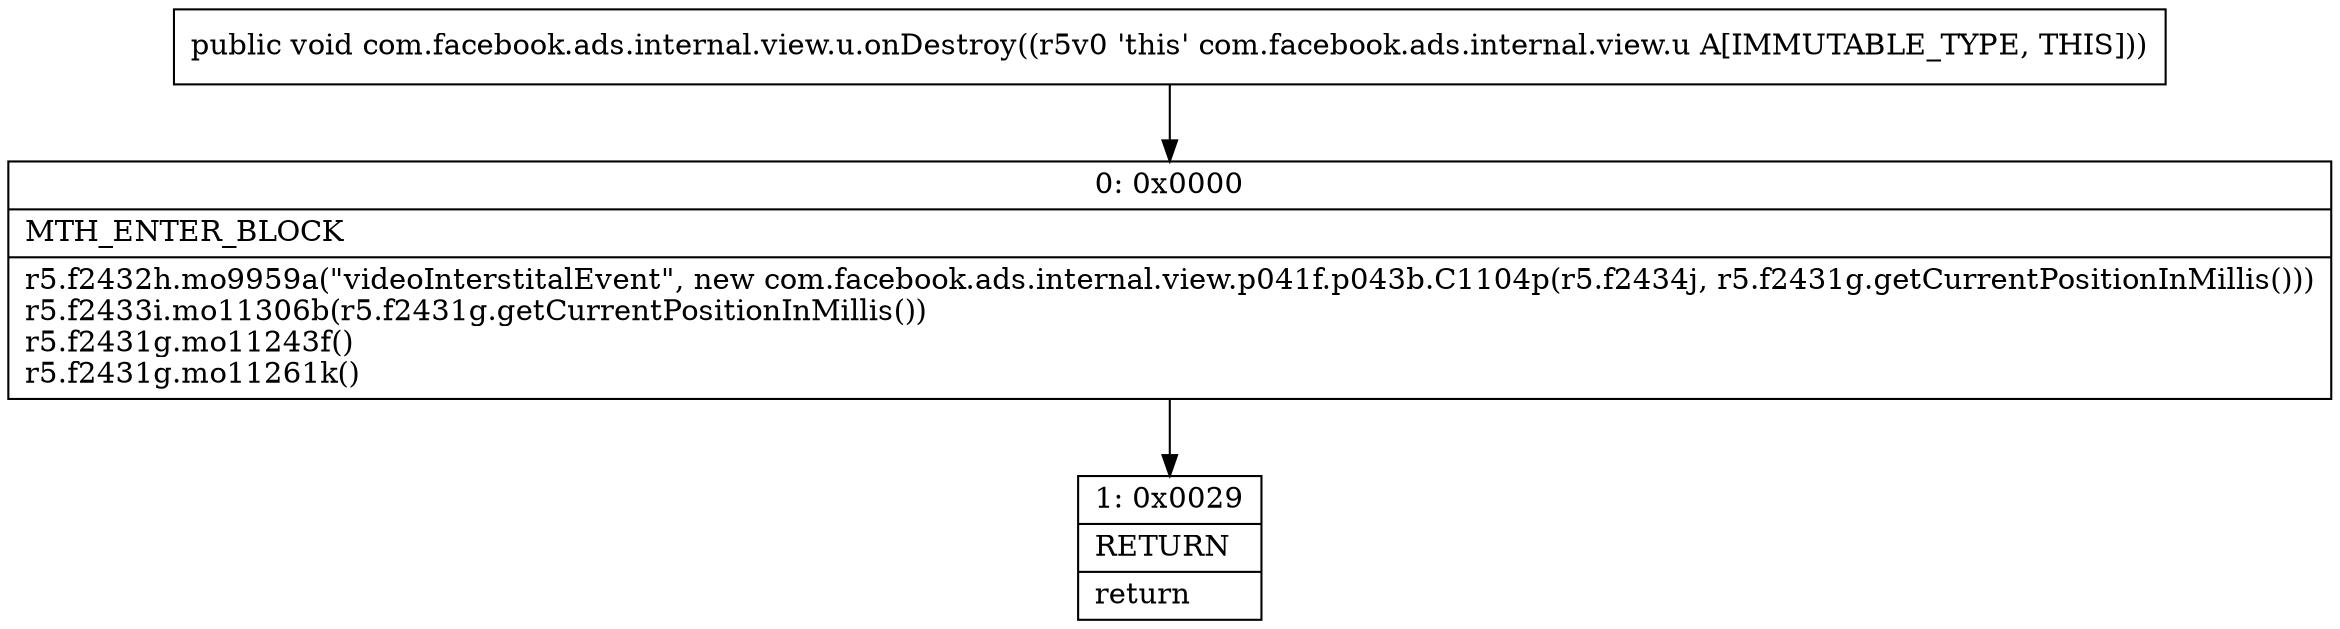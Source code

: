 digraph "CFG forcom.facebook.ads.internal.view.u.onDestroy()V" {
Node_0 [shape=record,label="{0\:\ 0x0000|MTH_ENTER_BLOCK\l|r5.f2432h.mo9959a(\"videoInterstitalEvent\", new com.facebook.ads.internal.view.p041f.p043b.C1104p(r5.f2434j, r5.f2431g.getCurrentPositionInMillis()))\lr5.f2433i.mo11306b(r5.f2431g.getCurrentPositionInMillis())\lr5.f2431g.mo11243f()\lr5.f2431g.mo11261k()\l}"];
Node_1 [shape=record,label="{1\:\ 0x0029|RETURN\l|return\l}"];
MethodNode[shape=record,label="{public void com.facebook.ads.internal.view.u.onDestroy((r5v0 'this' com.facebook.ads.internal.view.u A[IMMUTABLE_TYPE, THIS])) }"];
MethodNode -> Node_0;
Node_0 -> Node_1;
}

